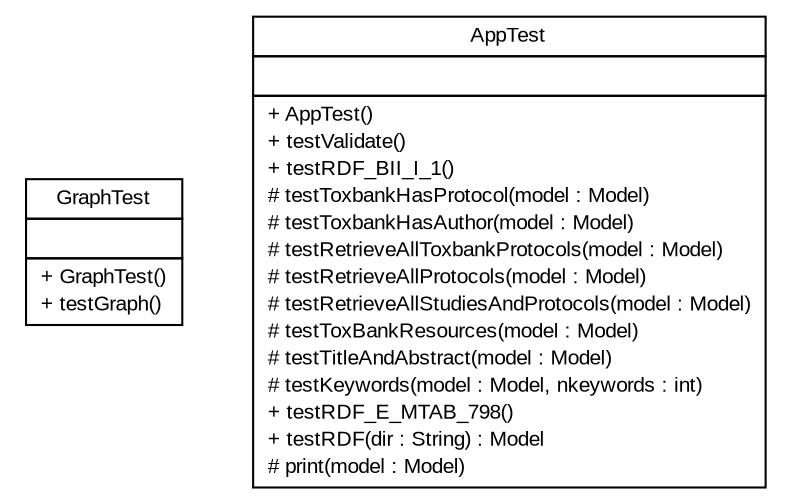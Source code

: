 #!/usr/local/bin/dot
#
# Class diagram 
# Generated by UmlGraph version 4.6 (http://www.spinellis.gr/sw/umlgraph)
#

digraph G {
	edge [fontname="arial",fontsize=10,labelfontname="arial",labelfontsize=10];
	node [fontname="arial",fontsize=10,shape=plaintext];
	// org.isa2rdf.cli.GraphTest
	c0 [label=<<table border="0" cellborder="1" cellspacing="0" cellpadding="2" port="p" href="./GraphTest.html">
		<tr><td><table border="0" cellspacing="0" cellpadding="1">
			<tr><td> GraphTest </td></tr>
		</table></td></tr>
		<tr><td><table border="0" cellspacing="0" cellpadding="1">
			<tr><td align="left">  </td></tr>
		</table></td></tr>
		<tr><td><table border="0" cellspacing="0" cellpadding="1">
			<tr><td align="left"> + GraphTest() </td></tr>
			<tr><td align="left"> + testGraph() </td></tr>
		</table></td></tr>
		</table>>, fontname="arial", fontcolor="black", fontsize=10.0];
	// org.isa2rdf.cli.AppTest
	c1 [label=<<table border="0" cellborder="1" cellspacing="0" cellpadding="2" port="p" href="./AppTest.html">
		<tr><td><table border="0" cellspacing="0" cellpadding="1">
			<tr><td> AppTest </td></tr>
		</table></td></tr>
		<tr><td><table border="0" cellspacing="0" cellpadding="1">
			<tr><td align="left">  </td></tr>
		</table></td></tr>
		<tr><td><table border="0" cellspacing="0" cellpadding="1">
			<tr><td align="left"> + AppTest() </td></tr>
			<tr><td align="left"> + testValidate() </td></tr>
			<tr><td align="left"> + testRDF_BII_I_1() </td></tr>
			<tr><td align="left"> # testToxbankHasProtocol(model : Model) </td></tr>
			<tr><td align="left"> # testToxbankHasAuthor(model : Model) </td></tr>
			<tr><td align="left"> # testRetrieveAllToxbankProtocols(model : Model) </td></tr>
			<tr><td align="left"> # testRetrieveAllProtocols(model : Model) </td></tr>
			<tr><td align="left"> # testRetrieveAllStudiesAndProtocols(model : Model) </td></tr>
			<tr><td align="left"> # testToxBankResources(model : Model) </td></tr>
			<tr><td align="left"> # testTitleAndAbstract(model : Model) </td></tr>
			<tr><td align="left"> # testKeywords(model : Model, nkeywords : int) </td></tr>
			<tr><td align="left"> + testRDF_E_MTAB_798() </td></tr>
			<tr><td align="left"> + testRDF(dir : String) : Model </td></tr>
			<tr><td align="left"> # print(model : Model) </td></tr>
		</table></td></tr>
		</table>>, fontname="arial", fontcolor="black", fontsize=10.0];
}


